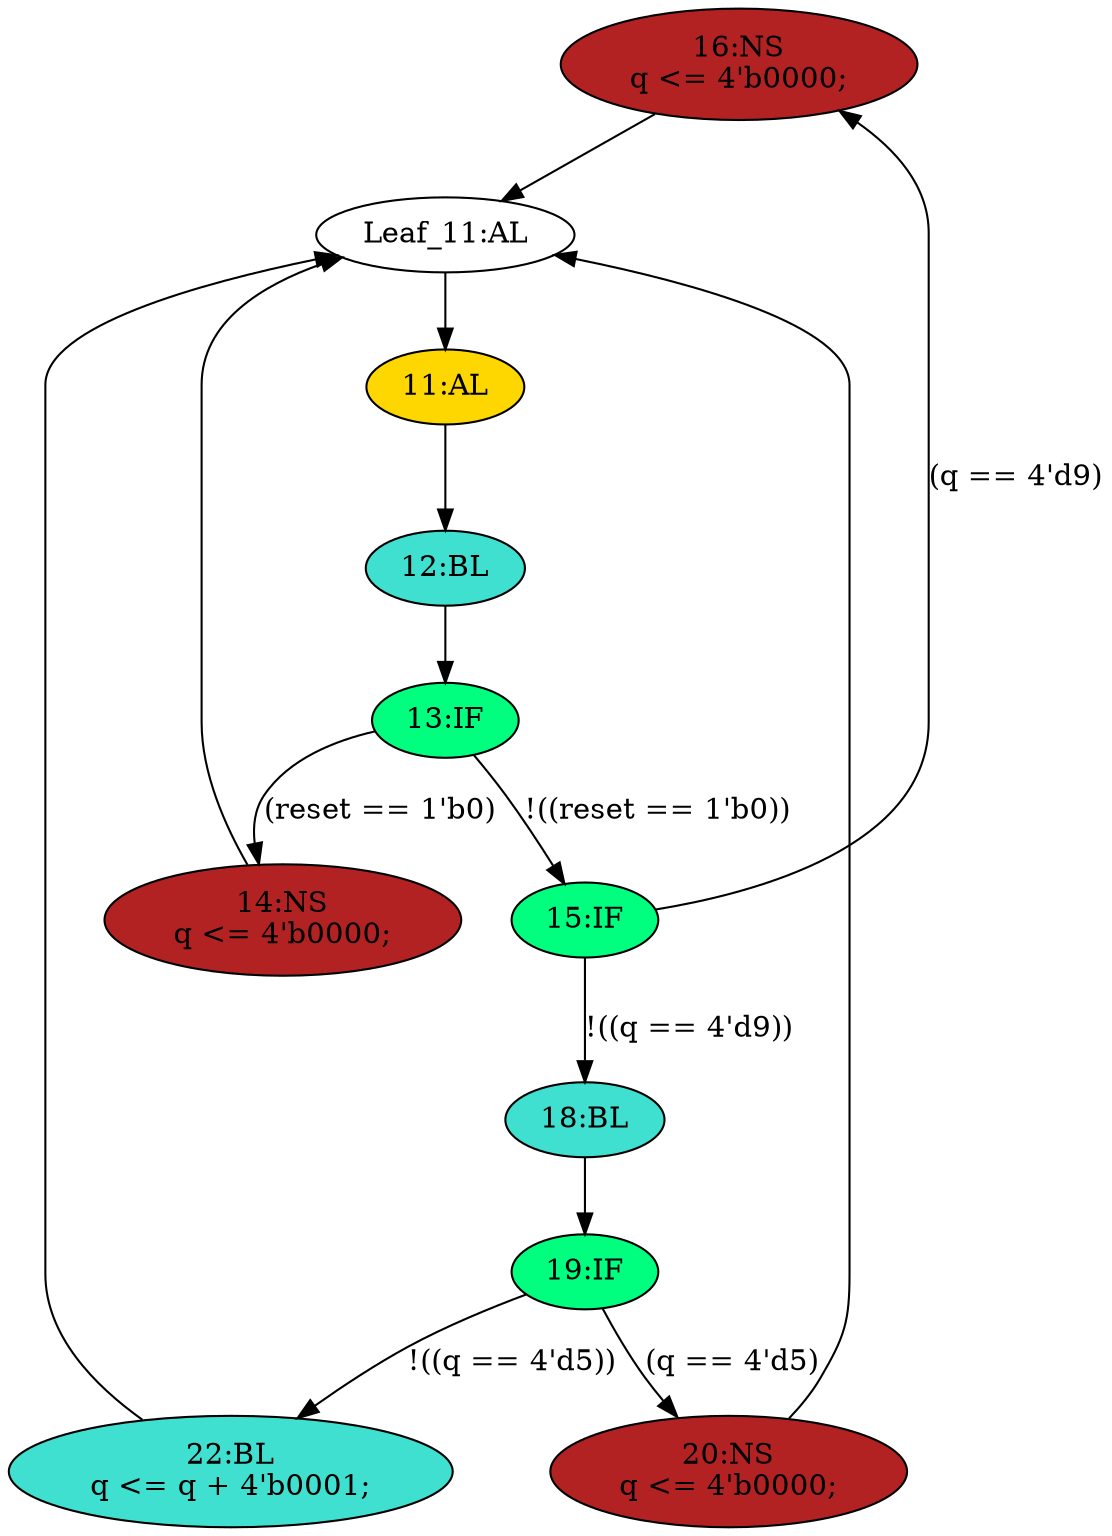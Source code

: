 strict digraph "compose( ,  )" {
	node [label="\N"];
	"16:NS"	[ast="<pyverilog.vparser.ast.NonblockingSubstitution object at 0x7f0158ecee90>",
		fillcolor=firebrick,
		label="16:NS
q <= 4'b0000;",
		statements="[<pyverilog.vparser.ast.NonblockingSubstitution object at 0x7f0158ecee90>]",
		style=filled,
		typ=NonblockingSubstitution];
	"Leaf_11:AL"	[def_var="['q']",
		label="Leaf_11:AL"];
	"16:NS" -> "Leaf_11:AL"	[cond="[]",
		lineno=None];
	"22:BL"	[ast="<pyverilog.vparser.ast.Block object at 0x7f0158f31050>",
		fillcolor=turquoise,
		label="22:BL
q <= q + 4'b0001;",
		statements="[<pyverilog.vparser.ast.NonblockingSubstitution object at 0x7f0158f26950>]",
		style=filled,
		typ=Block];
	"22:BL" -> "Leaf_11:AL"	[cond="[]",
		lineno=None];
	"19:IF"	[ast="<pyverilog.vparser.ast.IfStatement object at 0x7f0158f3d610>",
		fillcolor=springgreen,
		label="19:IF",
		statements="[]",
		style=filled,
		typ=IfStatement];
	"19:IF" -> "22:BL"	[cond="['q']",
		label="!((q == 4'd5))",
		lineno=19];
	"20:NS"	[ast="<pyverilog.vparser.ast.NonblockingSubstitution object at 0x7f0158f3d6d0>",
		fillcolor=firebrick,
		label="20:NS
q <= 4'b0000;",
		statements="[<pyverilog.vparser.ast.NonblockingSubstitution object at 0x7f0158f3d6d0>]",
		style=filled,
		typ=NonblockingSubstitution];
	"19:IF" -> "20:NS"	[cond="['q']",
		label="(q == 4'd5)",
		lineno=19];
	"18:BL"	[ast="<pyverilog.vparser.ast.Block object at 0x7f0158ececd0>",
		fillcolor=turquoise,
		label="18:BL",
		statements="[]",
		style=filled,
		typ=Block];
	"18:BL" -> "19:IF"	[cond="[]",
		lineno=None];
	"12:BL"	[ast="<pyverilog.vparser.ast.Block object at 0x7f0158fb50d0>",
		fillcolor=turquoise,
		label="12:BL",
		statements="[]",
		style=filled,
		typ=Block];
	"13:IF"	[ast="<pyverilog.vparser.ast.IfStatement object at 0x7f0158ed6810>",
		fillcolor=springgreen,
		label="13:IF",
		statements="[]",
		style=filled,
		typ=IfStatement];
	"12:BL" -> "13:IF"	[cond="[]",
		lineno=None];
	"20:NS" -> "Leaf_11:AL"	[cond="[]",
		lineno=None];
	"15:IF"	[ast="<pyverilog.vparser.ast.IfStatement object at 0x7f0158ece290>",
		fillcolor=springgreen,
		label="15:IF",
		statements="[]",
		style=filled,
		typ=IfStatement];
	"13:IF" -> "15:IF"	[cond="['reset']",
		label="!((reset == 1'b0))",
		lineno=13];
	"14:NS"	[ast="<pyverilog.vparser.ast.NonblockingSubstitution object at 0x7f0158ed6750>",
		fillcolor=firebrick,
		label="14:NS
q <= 4'b0000;",
		statements="[<pyverilog.vparser.ast.NonblockingSubstitution object at 0x7f0158ed6750>]",
		style=filled,
		typ=NonblockingSubstitution];
	"13:IF" -> "14:NS"	[cond="['reset']",
		label="(reset == 1'b0)",
		lineno=13];
	"15:IF" -> "16:NS"	[cond="['q']",
		label="(q == 4'd9)",
		lineno=15];
	"15:IF" -> "18:BL"	[cond="['q']",
		label="!((q == 4'd9))",
		lineno=15];
	"11:AL"	[ast="<pyverilog.vparser.ast.Always object at 0x7f0158f31550>",
		clk_sens=True,
		fillcolor=gold,
		label="11:AL",
		sens="['clk', 'reset']",
		statements="[]",
		style=filled,
		typ=Always,
		use_var="['reset', 'q']"];
	"11:AL" -> "12:BL"	[cond="[]",
		lineno=None];
	"Leaf_11:AL" -> "11:AL";
	"14:NS" -> "Leaf_11:AL"	[cond="[]",
		lineno=None];
}

